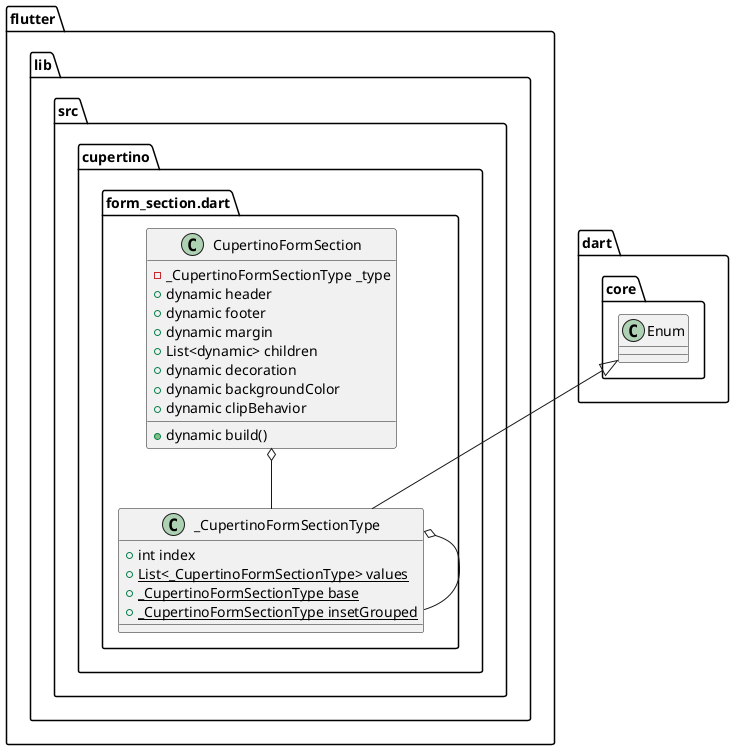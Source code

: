 @startuml
set namespaceSeparator ::

class "flutter::lib::src::cupertino::form_section.dart::CupertinoFormSection" {
  -_CupertinoFormSectionType _type
  +dynamic header
  +dynamic footer
  +dynamic margin
  +List<dynamic> children
  +dynamic decoration
  +dynamic backgroundColor
  +dynamic clipBehavior
  +dynamic build()
}

"flutter::lib::src::cupertino::form_section.dart::CupertinoFormSection" o-- "flutter::lib::src::cupertino::form_section.dart::_CupertinoFormSectionType"

class "flutter::lib::src::cupertino::form_section.dart::_CupertinoFormSectionType" {
  +int index
  {static} +List<_CupertinoFormSectionType> values
  {static} +_CupertinoFormSectionType base
  {static} +_CupertinoFormSectionType insetGrouped
}

"flutter::lib::src::cupertino::form_section.dart::_CupertinoFormSectionType" o-- "flutter::lib::src::cupertino::form_section.dart::_CupertinoFormSectionType"
"dart::core::Enum" <|-- "flutter::lib::src::cupertino::form_section.dart::_CupertinoFormSectionType"


@enduml